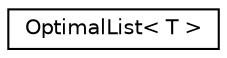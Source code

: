 digraph "Graphical Class Hierarchy"
{
  edge [fontname="Helvetica",fontsize="10",labelfontname="Helvetica",labelfontsize="10"];
  node [fontname="Helvetica",fontsize="10",shape=record];
  rankdir="LR";
  Node0 [label="OptimalList\< T \>",height=0.2,width=0.4,color="black", fillcolor="white", style="filled",URL="$classOptimalList.html"];
}
